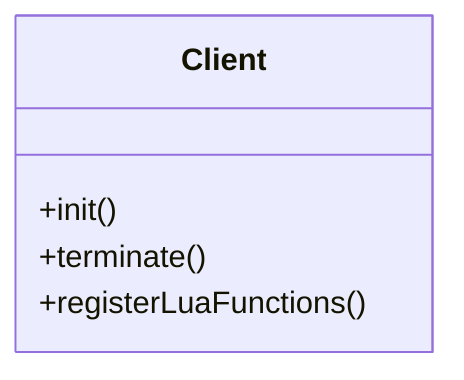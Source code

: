 classDiagram
    class Client {
        +init()
        +terminate()
        +registerLuaFunctions()
    }